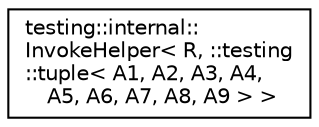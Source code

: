 digraph "Graphical Class Hierarchy"
{
  edge [fontname="Helvetica",fontsize="10",labelfontname="Helvetica",labelfontsize="10"];
  node [fontname="Helvetica",fontsize="10",shape=record];
  rankdir="LR";
  Node0 [label="testing::internal::\lInvokeHelper\< R, ::testing\l::tuple\< A1, A2, A3, A4,\l A5, A6, A7, A8, A9 \> \>",height=0.2,width=0.4,color="black", fillcolor="white", style="filled",URL="$classtesting_1_1internal_1_1InvokeHelper_3_01R_00_01_1_1testing_1_1tuple_3_01A1_00_01A2_00_01A3_1c5f66c8b5e7674a520f1ea38507628c.html"];
}
